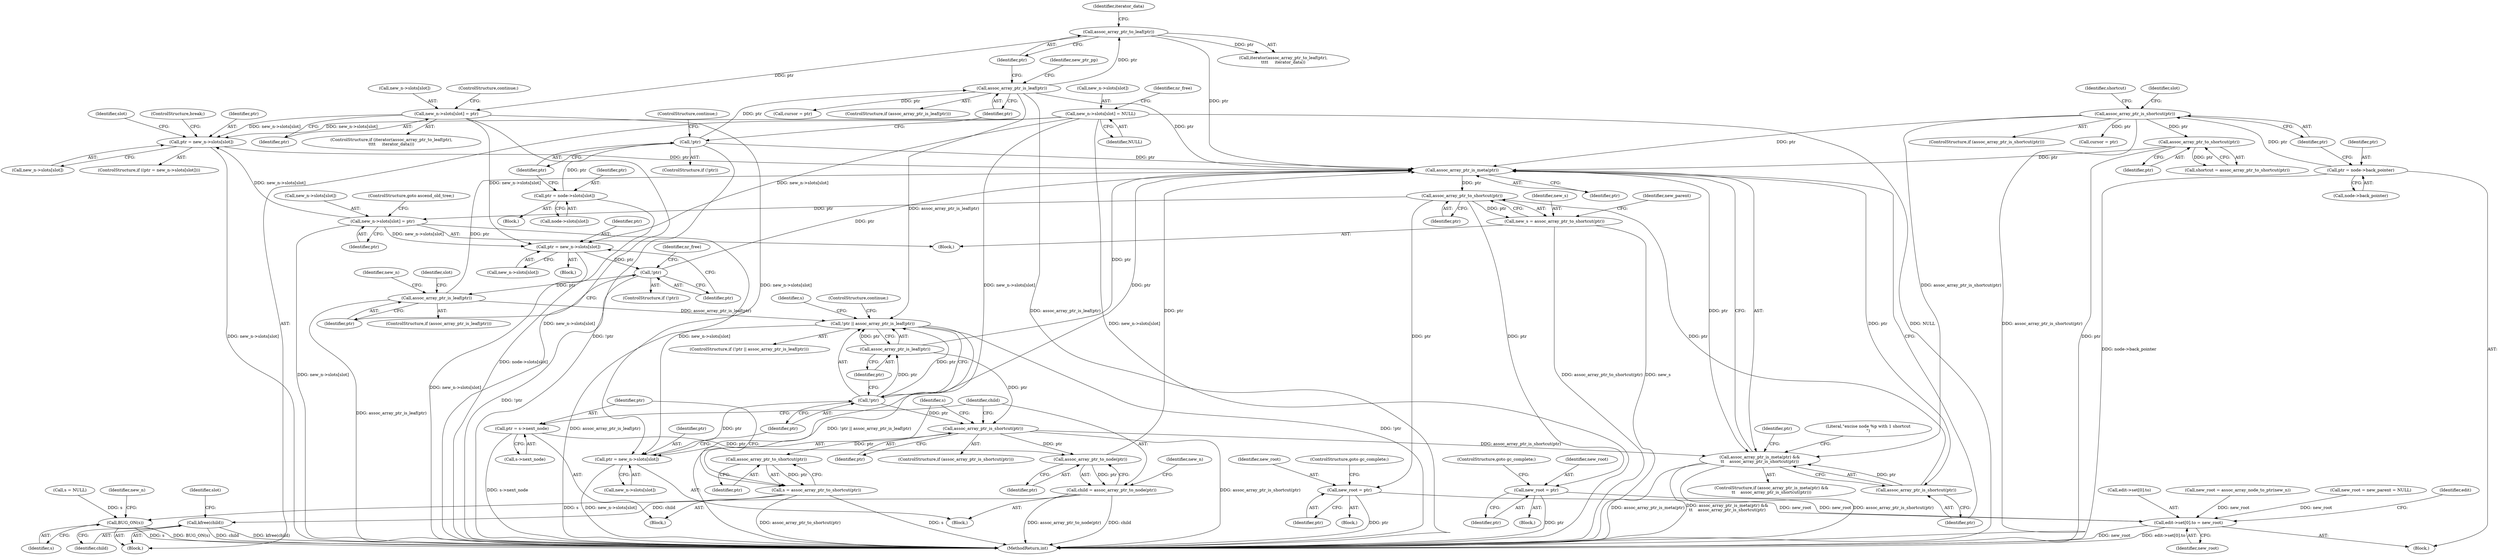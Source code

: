 digraph "0_linux_95389b08d93d5c06ec63ab49bd732b0069b7c35e@array" {
"1000600" [label="(Call,ptr = new_n->slots[slot])"];
"1000715" [label="(Call,new_n->slots[slot] = ptr)"];
"1000620" [label="(Call,assoc_array_ptr_to_shortcut(ptr))"];
"1000612" [label="(Call,assoc_array_ptr_is_shortcut(ptr))"];
"1000610" [label="(Call,assoc_array_ptr_is_meta(ptr))"];
"1000401" [label="(Call,!ptr)"];
"1000393" [label="(Call,ptr = new_n->slots[slot])"];
"1000352" [label="(Call,new_n->slots[slot] = ptr)"];
"1000349" [label="(Call,assoc_array_ptr_to_leaf(ptr))"];
"1000344" [label="(Call,assoc_array_ptr_is_leaf(ptr))"];
"1000340" [label="(Call,!ptr)"];
"1000332" [label="(Call,ptr = node->slots[slot])"];
"1000496" [label="(Call,new_n->slots[slot] = NULL)"];
"1000466" [label="(Call,assoc_array_ptr_to_node(ptr))"];
"1000459" [label="(Call,ptr = s->next_node)"];
"1000452" [label="(Call,assoc_array_ptr_is_shortcut(ptr))"];
"1000445" [label="(Call,assoc_array_ptr_is_leaf(ptr))"];
"1000443" [label="(Call,!ptr)"];
"1000434" [label="(Call,ptr = new_n->slots[slot])"];
"1000407" [label="(Call,assoc_array_ptr_is_leaf(ptr))"];
"1000814" [label="(Call,assoc_array_ptr_to_shortcut(ptr))"];
"1000809" [label="(Call,assoc_array_ptr_is_shortcut(ptr))"];
"1000803" [label="(Call,ptr = node->back_pointer)"];
"1000600" [label="(Call,ptr = new_n->slots[slot])"];
"1000609" [label="(Call,assoc_array_ptr_is_meta(ptr) &&\n\t\t    assoc_array_ptr_is_shortcut(ptr))"];
"1000618" [label="(Call,new_s = assoc_array_ptr_to_shortcut(ptr))"];
"1000648" [label="(Call,new_root = ptr)"];
"1000851" [label="(Call,edit->set[0].to = new_root)"];
"1000697" [label="(Call,new_root = ptr)"];
"1000442" [label="(Call,!ptr || assoc_array_ptr_is_leaf(ptr))"];
"1000457" [label="(Call,assoc_array_ptr_to_shortcut(ptr))"];
"1000455" [label="(Call,s = assoc_array_ptr_to_shortcut(ptr))"];
"1000494" [label="(Call,BUG_ON(s))"];
"1000464" [label="(Call,child = assoc_array_ptr_to_node(ptr))"];
"1000559" [label="(Call,kfree(child))"];
"1000457" [label="(Call,assoc_array_ptr_to_shortcut(ptr))"];
"1000637" [label="(Block,)"];
"1000600" [label="(Call,ptr = new_n->slots[slot])"];
"1000333" [label="(Identifier,ptr)"];
"1000609" [label="(Call,assoc_array_ptr_is_meta(ptr) &&\n\t\t    assoc_array_ptr_is_shortcut(ptr))"];
"1000351" [label="(Identifier,iterator_data)"];
"1000499" [label="(Identifier,new_n)"];
"1000465" [label="(Identifier,child)"];
"1000345" [label="(Identifier,ptr)"];
"1000395" [label="(Call,new_n->slots[slot])"];
"1000461" [label="(Call,s->next_node)"];
"1000813" [label="(Identifier,shortcut)"];
"1000808" [label="(ControlStructure,if (assoc_array_ptr_is_shortcut(ptr)))"];
"1000497" [label="(Call,new_n->slots[slot])"];
"1000602" [label="(Call,new_n->slots[slot])"];
"1000404" [label="(Identifier,nr_free)"];
"1000334" [label="(Call,node->slots[slot])"];
"1000614" [label="(Block,)"];
"1000861" [label="(Identifier,edit)"];
"1000392" [label="(Block,)"];
"1000621" [label="(Identifier,ptr)"];
"1000407" [label="(Call,assoc_array_ptr_is_leaf(ptr))"];
"1000350" [label="(Identifier,ptr)"];
"1000852" [label="(Call,edit->set[0].to)"];
"1000613" [label="(Identifier,ptr)"];
"1000859" [label="(Identifier,new_root)"];
"1000464" [label="(Call,child = assoc_array_ptr_to_node(ptr))"];
"1000458" [label="(Identifier,ptr)"];
"1000368" [label="(Call,cursor = ptr)"];
"1000447" [label="(ControlStructure,continue;)"];
"1000467" [label="(Identifier,ptr)"];
"1000810" [label="(Identifier,ptr)"];
"1000401" [label="(Call,!ptr)"];
"1000451" [label="(ControlStructure,if (assoc_array_ptr_is_shortcut(ptr)))"];
"1000618" [label="(Call,new_s = assoc_array_ptr_to_shortcut(ptr))"];
"1000815" [label="(Identifier,ptr)"];
"1000466" [label="(Call,assoc_array_ptr_to_node(ptr))"];
"1000441" [label="(ControlStructure,if (!ptr || assoc_array_ptr_is_leaf(ptr)))"];
"1000361" [label="(Identifier,new_ptr_pp)"];
"1000496" [label="(Call,new_n->slots[slot] = NULL)"];
"1000599" [label="(ControlStructure,if ((ptr = new_n->slots[slot])))"];
"1000342" [label="(ControlStructure,continue;)"];
"1000612" [label="(Call,assoc_array_ptr_is_shortcut(ptr))"];
"1000353" [label="(Call,new_n->slots[slot])"];
"1000699" [label="(Identifier,ptr)"];
"1000560" [label="(Identifier,child)"];
"1000444" [label="(Identifier,ptr)"];
"1000697" [label="(Call,new_root = ptr)"];
"1000348" [label="(Call,iterator(assoc_array_ptr_to_leaf(ptr),\n\t\t\t\t     iterator_data))"];
"1000358" [label="(Identifier,ptr)"];
"1000776" [label="(Call,new_root = assoc_array_node_to_ptr(new_n))"];
"1000494" [label="(Call,BUG_ON(s))"];
"1000700" [label="(ControlStructure,goto gc_complete;)"];
"1000352" [label="(Call,new_n->slots[slot] = ptr)"];
"1000619" [label="(Identifier,new_s)"];
"1000341" [label="(Identifier,ptr)"];
"1000359" [label="(ControlStructure,continue;)"];
"1000456" [label="(Identifier,s)"];
"1000393" [label="(Call,ptr = new_n->slots[slot])"];
"1000431" [label="(Block,)"];
"1000400" [label="(ControlStructure,if (!ptr))"];
"1000649" [label="(Identifier,new_root)"];
"1000601" [label="(Identifier,ptr)"];
"1000430" [label="(Identifier,slot)"];
"1000502" [label="(Identifier,NULL)"];
"1000344" [label="(Call,assoc_array_ptr_is_leaf(ptr))"];
"1000339" [label="(ControlStructure,if (!ptr))"];
"1000616" [label="(Literal,\"excise node %p with 1 shortcut\n\")"];
"1000812" [label="(Call,shortcut = assoc_array_ptr_to_shortcut(ptr))"];
"1000443" [label="(Call,!ptr)"];
"1000809" [label="(Call,assoc_array_ptr_is_shortcut(ptr))"];
"1000721" [label="(Identifier,ptr)"];
"1000446" [label="(Identifier,ptr)"];
"1000402" [label="(Identifier,ptr)"];
"1000610" [label="(Call,assoc_array_ptr_is_meta(ptr))"];
"1000837" [label="(Call,cursor = ptr)"];
"1000803" [label="(Call,ptr = node->back_pointer)"];
"1000408" [label="(Identifier,ptr)"];
"1000454" [label="(Block,)"];
"1000411" [label="(Identifier,new_n)"];
"1000805" [label="(Call,node->back_pointer)"];
"1000620" [label="(Call,assoc_array_ptr_to_shortcut(ptr))"];
"1000449" [label="(Identifier,s)"];
"1000116" [label="(Block,)"];
"1000470" [label="(Identifier,new_n)"];
"1000436" [label="(Call,new_n->slots[slot])"];
"1000716" [label="(Call,new_n->slots[slot])"];
"1000455" [label="(Call,s = assoc_array_ptr_to_shortcut(ptr))"];
"1000343" [label="(ControlStructure,if (assoc_array_ptr_is_leaf(ptr)))"];
"1000445" [label="(Call,assoc_array_ptr_is_leaf(ptr))"];
"1000495" [label="(Identifier,s)"];
"1000715" [label="(Call,new_n->slots[slot] = ptr)"];
"1000347" [label="(ControlStructure,if (iterator(assoc_array_ptr_to_leaf(ptr),\n\t\t\t\t     iterator_data)))"];
"1000349" [label="(Call,assoc_array_ptr_to_leaf(ptr))"];
"1000623" [label="(Identifier,new_parent)"];
"1000833" [label="(Identifier,slot)"];
"1000391" [label="(Identifier,slot)"];
"1000331" [label="(Block,)"];
"1000598" [label="(Identifier,slot)"];
"1000434" [label="(Call,ptr = new_n->slots[slot])"];
"1000459" [label="(Call,ptr = s->next_node)"];
"1000189" [label="(Call,new_root = new_parent = NULL)"];
"1000448" [label="(Call,s = NULL)"];
"1000698" [label="(Identifier,new_root)"];
"1000814" [label="(Call,assoc_array_ptr_to_shortcut(ptr))"];
"1000650" [label="(Identifier,ptr)"];
"1000340" [label="(Call,!ptr)"];
"1000559" [label="(Call,kfree(child))"];
"1000504" [label="(Identifier,nr_free)"];
"1000651" [label="(ControlStructure,goto gc_complete;)"];
"1000394" [label="(Identifier,ptr)"];
"1000686" [label="(Block,)"];
"1000804" [label="(Identifier,ptr)"];
"1000483" [label="(Block,)"];
"1000453" [label="(Identifier,ptr)"];
"1000406" [label="(ControlStructure,if (assoc_array_ptr_is_leaf(ptr)))"];
"1000607" [label="(ControlStructure,break;)"];
"1000882" [label="(MethodReturn,int)"];
"1000435" [label="(Identifier,ptr)"];
"1000851" [label="(Call,edit->set[0].to = new_root)"];
"1000442" [label="(Call,!ptr || assoc_array_ptr_is_leaf(ptr))"];
"1000608" [label="(ControlStructure,if (assoc_array_ptr_is_meta(ptr) &&\n\t\t    assoc_array_ptr_is_shortcut(ptr)))"];
"1000724" [label="(Identifier,ptr)"];
"1000648" [label="(Call,new_root = ptr)"];
"1000460" [label="(Identifier,ptr)"];
"1000332" [label="(Call,ptr = node->slots[slot])"];
"1000722" [label="(ControlStructure,goto ascend_old_tree;)"];
"1000611" [label="(Identifier,ptr)"];
"1000452" [label="(Call,assoc_array_ptr_is_shortcut(ptr))"];
"1000600" -> "1000599"  [label="AST: "];
"1000600" -> "1000602"  [label="CFG: "];
"1000601" -> "1000600"  [label="AST: "];
"1000602" -> "1000600"  [label="AST: "];
"1000607" -> "1000600"  [label="CFG: "];
"1000598" -> "1000600"  [label="CFG: "];
"1000600" -> "1000882"  [label="DDG: new_n->slots[slot]"];
"1000715" -> "1000600"  [label="DDG: new_n->slots[slot]"];
"1000352" -> "1000600"  [label="DDG: new_n->slots[slot]"];
"1000496" -> "1000600"  [label="DDG: new_n->slots[slot]"];
"1000600" -> "1000610"  [label="DDG: ptr"];
"1000715" -> "1000614"  [label="AST: "];
"1000715" -> "1000721"  [label="CFG: "];
"1000716" -> "1000715"  [label="AST: "];
"1000721" -> "1000715"  [label="AST: "];
"1000722" -> "1000715"  [label="CFG: "];
"1000715" -> "1000882"  [label="DDG: new_n->slots[slot]"];
"1000715" -> "1000393"  [label="DDG: new_n->slots[slot]"];
"1000715" -> "1000434"  [label="DDG: new_n->slots[slot]"];
"1000620" -> "1000715"  [label="DDG: ptr"];
"1000620" -> "1000618"  [label="AST: "];
"1000620" -> "1000621"  [label="CFG: "];
"1000621" -> "1000620"  [label="AST: "];
"1000618" -> "1000620"  [label="CFG: "];
"1000620" -> "1000618"  [label="DDG: ptr"];
"1000612" -> "1000620"  [label="DDG: ptr"];
"1000610" -> "1000620"  [label="DDG: ptr"];
"1000620" -> "1000648"  [label="DDG: ptr"];
"1000620" -> "1000697"  [label="DDG: ptr"];
"1000612" -> "1000609"  [label="AST: "];
"1000612" -> "1000613"  [label="CFG: "];
"1000613" -> "1000612"  [label="AST: "];
"1000609" -> "1000612"  [label="CFG: "];
"1000612" -> "1000609"  [label="DDG: ptr"];
"1000610" -> "1000612"  [label="DDG: ptr"];
"1000610" -> "1000609"  [label="AST: "];
"1000610" -> "1000611"  [label="CFG: "];
"1000611" -> "1000610"  [label="AST: "];
"1000613" -> "1000610"  [label="CFG: "];
"1000609" -> "1000610"  [label="CFG: "];
"1000610" -> "1000609"  [label="DDG: ptr"];
"1000401" -> "1000610"  [label="DDG: ptr"];
"1000466" -> "1000610"  [label="DDG: ptr"];
"1000407" -> "1000610"  [label="DDG: ptr"];
"1000445" -> "1000610"  [label="DDG: ptr"];
"1000349" -> "1000610"  [label="DDG: ptr"];
"1000340" -> "1000610"  [label="DDG: ptr"];
"1000814" -> "1000610"  [label="DDG: ptr"];
"1000443" -> "1000610"  [label="DDG: ptr"];
"1000344" -> "1000610"  [label="DDG: ptr"];
"1000809" -> "1000610"  [label="DDG: ptr"];
"1000401" -> "1000400"  [label="AST: "];
"1000401" -> "1000402"  [label="CFG: "];
"1000402" -> "1000401"  [label="AST: "];
"1000404" -> "1000401"  [label="CFG: "];
"1000408" -> "1000401"  [label="CFG: "];
"1000401" -> "1000882"  [label="DDG: !ptr"];
"1000393" -> "1000401"  [label="DDG: ptr"];
"1000401" -> "1000407"  [label="DDG: ptr"];
"1000393" -> "1000392"  [label="AST: "];
"1000393" -> "1000395"  [label="CFG: "];
"1000394" -> "1000393"  [label="AST: "];
"1000395" -> "1000393"  [label="AST: "];
"1000402" -> "1000393"  [label="CFG: "];
"1000393" -> "1000882"  [label="DDG: new_n->slots[slot]"];
"1000352" -> "1000393"  [label="DDG: new_n->slots[slot]"];
"1000496" -> "1000393"  [label="DDG: new_n->slots[slot]"];
"1000352" -> "1000347"  [label="AST: "];
"1000352" -> "1000358"  [label="CFG: "];
"1000353" -> "1000352"  [label="AST: "];
"1000358" -> "1000352"  [label="AST: "];
"1000359" -> "1000352"  [label="CFG: "];
"1000352" -> "1000882"  [label="DDG: new_n->slots[slot]"];
"1000349" -> "1000352"  [label="DDG: ptr"];
"1000352" -> "1000434"  [label="DDG: new_n->slots[slot]"];
"1000349" -> "1000348"  [label="AST: "];
"1000349" -> "1000350"  [label="CFG: "];
"1000350" -> "1000349"  [label="AST: "];
"1000351" -> "1000349"  [label="CFG: "];
"1000349" -> "1000348"  [label="DDG: ptr"];
"1000344" -> "1000349"  [label="DDG: ptr"];
"1000344" -> "1000343"  [label="AST: "];
"1000344" -> "1000345"  [label="CFG: "];
"1000345" -> "1000344"  [label="AST: "];
"1000350" -> "1000344"  [label="CFG: "];
"1000361" -> "1000344"  [label="CFG: "];
"1000344" -> "1000882"  [label="DDG: assoc_array_ptr_is_leaf(ptr)"];
"1000340" -> "1000344"  [label="DDG: ptr"];
"1000344" -> "1000368"  [label="DDG: ptr"];
"1000344" -> "1000442"  [label="DDG: assoc_array_ptr_is_leaf(ptr)"];
"1000340" -> "1000339"  [label="AST: "];
"1000340" -> "1000341"  [label="CFG: "];
"1000341" -> "1000340"  [label="AST: "];
"1000342" -> "1000340"  [label="CFG: "];
"1000345" -> "1000340"  [label="CFG: "];
"1000340" -> "1000882"  [label="DDG: !ptr"];
"1000332" -> "1000340"  [label="DDG: ptr"];
"1000332" -> "1000331"  [label="AST: "];
"1000332" -> "1000334"  [label="CFG: "];
"1000333" -> "1000332"  [label="AST: "];
"1000334" -> "1000332"  [label="AST: "];
"1000341" -> "1000332"  [label="CFG: "];
"1000332" -> "1000882"  [label="DDG: node->slots[slot]"];
"1000496" -> "1000483"  [label="AST: "];
"1000496" -> "1000502"  [label="CFG: "];
"1000497" -> "1000496"  [label="AST: "];
"1000502" -> "1000496"  [label="AST: "];
"1000504" -> "1000496"  [label="CFG: "];
"1000496" -> "1000882"  [label="DDG: new_n->slots[slot]"];
"1000496" -> "1000882"  [label="DDG: NULL"];
"1000496" -> "1000434"  [label="DDG: new_n->slots[slot]"];
"1000466" -> "1000464"  [label="AST: "];
"1000466" -> "1000467"  [label="CFG: "];
"1000467" -> "1000466"  [label="AST: "];
"1000464" -> "1000466"  [label="CFG: "];
"1000466" -> "1000464"  [label="DDG: ptr"];
"1000459" -> "1000466"  [label="DDG: ptr"];
"1000452" -> "1000466"  [label="DDG: ptr"];
"1000459" -> "1000454"  [label="AST: "];
"1000459" -> "1000461"  [label="CFG: "];
"1000460" -> "1000459"  [label="AST: "];
"1000461" -> "1000459"  [label="AST: "];
"1000465" -> "1000459"  [label="CFG: "];
"1000459" -> "1000882"  [label="DDG: s->next_node"];
"1000452" -> "1000451"  [label="AST: "];
"1000452" -> "1000453"  [label="CFG: "];
"1000453" -> "1000452"  [label="AST: "];
"1000456" -> "1000452"  [label="CFG: "];
"1000465" -> "1000452"  [label="CFG: "];
"1000452" -> "1000882"  [label="DDG: assoc_array_ptr_is_shortcut(ptr)"];
"1000445" -> "1000452"  [label="DDG: ptr"];
"1000443" -> "1000452"  [label="DDG: ptr"];
"1000452" -> "1000457"  [label="DDG: ptr"];
"1000452" -> "1000609"  [label="DDG: assoc_array_ptr_is_shortcut(ptr)"];
"1000445" -> "1000442"  [label="AST: "];
"1000445" -> "1000446"  [label="CFG: "];
"1000446" -> "1000445"  [label="AST: "];
"1000442" -> "1000445"  [label="CFG: "];
"1000445" -> "1000442"  [label="DDG: ptr"];
"1000443" -> "1000445"  [label="DDG: ptr"];
"1000443" -> "1000442"  [label="AST: "];
"1000443" -> "1000444"  [label="CFG: "];
"1000444" -> "1000443"  [label="AST: "];
"1000446" -> "1000443"  [label="CFG: "];
"1000442" -> "1000443"  [label="CFG: "];
"1000443" -> "1000442"  [label="DDG: ptr"];
"1000434" -> "1000443"  [label="DDG: ptr"];
"1000434" -> "1000431"  [label="AST: "];
"1000434" -> "1000436"  [label="CFG: "];
"1000435" -> "1000434"  [label="AST: "];
"1000436" -> "1000434"  [label="AST: "];
"1000444" -> "1000434"  [label="CFG: "];
"1000434" -> "1000882"  [label="DDG: new_n->slots[slot]"];
"1000407" -> "1000406"  [label="AST: "];
"1000407" -> "1000408"  [label="CFG: "];
"1000408" -> "1000407"  [label="AST: "];
"1000411" -> "1000407"  [label="CFG: "];
"1000391" -> "1000407"  [label="CFG: "];
"1000407" -> "1000882"  [label="DDG: assoc_array_ptr_is_leaf(ptr)"];
"1000407" -> "1000442"  [label="DDG: assoc_array_ptr_is_leaf(ptr)"];
"1000814" -> "1000812"  [label="AST: "];
"1000814" -> "1000815"  [label="CFG: "];
"1000815" -> "1000814"  [label="AST: "];
"1000812" -> "1000814"  [label="CFG: "];
"1000814" -> "1000882"  [label="DDG: ptr"];
"1000814" -> "1000812"  [label="DDG: ptr"];
"1000809" -> "1000814"  [label="DDG: ptr"];
"1000809" -> "1000808"  [label="AST: "];
"1000809" -> "1000810"  [label="CFG: "];
"1000810" -> "1000809"  [label="AST: "];
"1000813" -> "1000809"  [label="CFG: "];
"1000833" -> "1000809"  [label="CFG: "];
"1000809" -> "1000882"  [label="DDG: assoc_array_ptr_is_shortcut(ptr)"];
"1000809" -> "1000609"  [label="DDG: assoc_array_ptr_is_shortcut(ptr)"];
"1000803" -> "1000809"  [label="DDG: ptr"];
"1000809" -> "1000837"  [label="DDG: ptr"];
"1000803" -> "1000116"  [label="AST: "];
"1000803" -> "1000805"  [label="CFG: "];
"1000804" -> "1000803"  [label="AST: "];
"1000805" -> "1000803"  [label="AST: "];
"1000810" -> "1000803"  [label="CFG: "];
"1000803" -> "1000882"  [label="DDG: node->back_pointer"];
"1000609" -> "1000608"  [label="AST: "];
"1000616" -> "1000609"  [label="CFG: "];
"1000724" -> "1000609"  [label="CFG: "];
"1000609" -> "1000882"  [label="DDG: assoc_array_ptr_is_meta(ptr)"];
"1000609" -> "1000882"  [label="DDG: assoc_array_ptr_is_meta(ptr) &&\n\t\t    assoc_array_ptr_is_shortcut(ptr)"];
"1000609" -> "1000882"  [label="DDG: assoc_array_ptr_is_shortcut(ptr)"];
"1000618" -> "1000614"  [label="AST: "];
"1000619" -> "1000618"  [label="AST: "];
"1000623" -> "1000618"  [label="CFG: "];
"1000618" -> "1000882"  [label="DDG: new_s"];
"1000618" -> "1000882"  [label="DDG: assoc_array_ptr_to_shortcut(ptr)"];
"1000648" -> "1000637"  [label="AST: "];
"1000648" -> "1000650"  [label="CFG: "];
"1000649" -> "1000648"  [label="AST: "];
"1000650" -> "1000648"  [label="AST: "];
"1000651" -> "1000648"  [label="CFG: "];
"1000648" -> "1000882"  [label="DDG: ptr"];
"1000648" -> "1000851"  [label="DDG: new_root"];
"1000851" -> "1000116"  [label="AST: "];
"1000851" -> "1000859"  [label="CFG: "];
"1000852" -> "1000851"  [label="AST: "];
"1000859" -> "1000851"  [label="AST: "];
"1000861" -> "1000851"  [label="CFG: "];
"1000851" -> "1000882"  [label="DDG: edit->set[0].to"];
"1000851" -> "1000882"  [label="DDG: new_root"];
"1000189" -> "1000851"  [label="DDG: new_root"];
"1000776" -> "1000851"  [label="DDG: new_root"];
"1000697" -> "1000851"  [label="DDG: new_root"];
"1000697" -> "1000686"  [label="AST: "];
"1000697" -> "1000699"  [label="CFG: "];
"1000698" -> "1000697"  [label="AST: "];
"1000699" -> "1000697"  [label="AST: "];
"1000700" -> "1000697"  [label="CFG: "];
"1000697" -> "1000882"  [label="DDG: ptr"];
"1000442" -> "1000441"  [label="AST: "];
"1000447" -> "1000442"  [label="CFG: "];
"1000449" -> "1000442"  [label="CFG: "];
"1000442" -> "1000882"  [label="DDG: !ptr || assoc_array_ptr_is_leaf(ptr)"];
"1000442" -> "1000882"  [label="DDG: !ptr"];
"1000442" -> "1000882"  [label="DDG: assoc_array_ptr_is_leaf(ptr)"];
"1000457" -> "1000455"  [label="AST: "];
"1000457" -> "1000458"  [label="CFG: "];
"1000458" -> "1000457"  [label="AST: "];
"1000455" -> "1000457"  [label="CFG: "];
"1000457" -> "1000455"  [label="DDG: ptr"];
"1000455" -> "1000454"  [label="AST: "];
"1000456" -> "1000455"  [label="AST: "];
"1000460" -> "1000455"  [label="CFG: "];
"1000455" -> "1000882"  [label="DDG: assoc_array_ptr_to_shortcut(ptr)"];
"1000455" -> "1000882"  [label="DDG: s"];
"1000455" -> "1000494"  [label="DDG: s"];
"1000494" -> "1000483"  [label="AST: "];
"1000494" -> "1000495"  [label="CFG: "];
"1000495" -> "1000494"  [label="AST: "];
"1000499" -> "1000494"  [label="CFG: "];
"1000494" -> "1000882"  [label="DDG: BUG_ON(s)"];
"1000494" -> "1000882"  [label="DDG: s"];
"1000448" -> "1000494"  [label="DDG: s"];
"1000464" -> "1000431"  [label="AST: "];
"1000465" -> "1000464"  [label="AST: "];
"1000470" -> "1000464"  [label="CFG: "];
"1000464" -> "1000882"  [label="DDG: child"];
"1000464" -> "1000882"  [label="DDG: assoc_array_ptr_to_node(ptr)"];
"1000464" -> "1000559"  [label="DDG: child"];
"1000559" -> "1000483"  [label="AST: "];
"1000559" -> "1000560"  [label="CFG: "];
"1000560" -> "1000559"  [label="AST: "];
"1000430" -> "1000559"  [label="CFG: "];
"1000559" -> "1000882"  [label="DDG: child"];
"1000559" -> "1000882"  [label="DDG: kfree(child)"];
}
